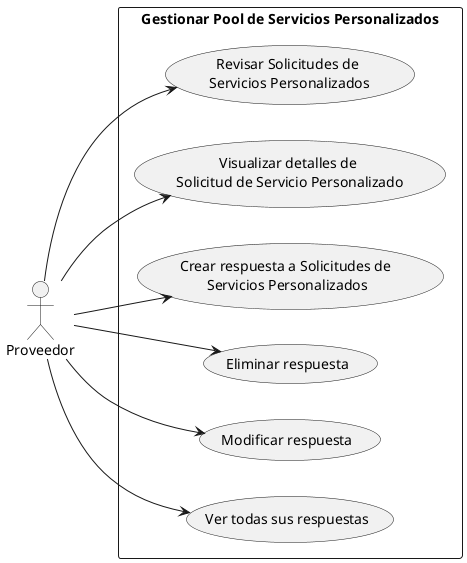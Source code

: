 @startuml
left to right direction
actor "Proveedor"

rectangle "Gestionar Pool de Servicios Personalizados" {
    usecase "Revisar Solicitudes de \nServicios Personalizados" as cu1
    usecase "Visualizar detalles de \nSolicitud de Servicio Personalizado" as cu2
    usecase "Crear respuesta a Solicitudes de \nServicios Personalizados" as cu3

    usecase "Eliminar respuesta" as cu4
    usecase "Modificar respuesta" as cu5
    usecase "Ver todas sus respuestas" as cu6
}

Proveedor --> cu1
Proveedor --> cu2
Proveedor --> cu3
Proveedor --> cu4
Proveedor --> cu5
Proveedor --> cu6


@enduml

